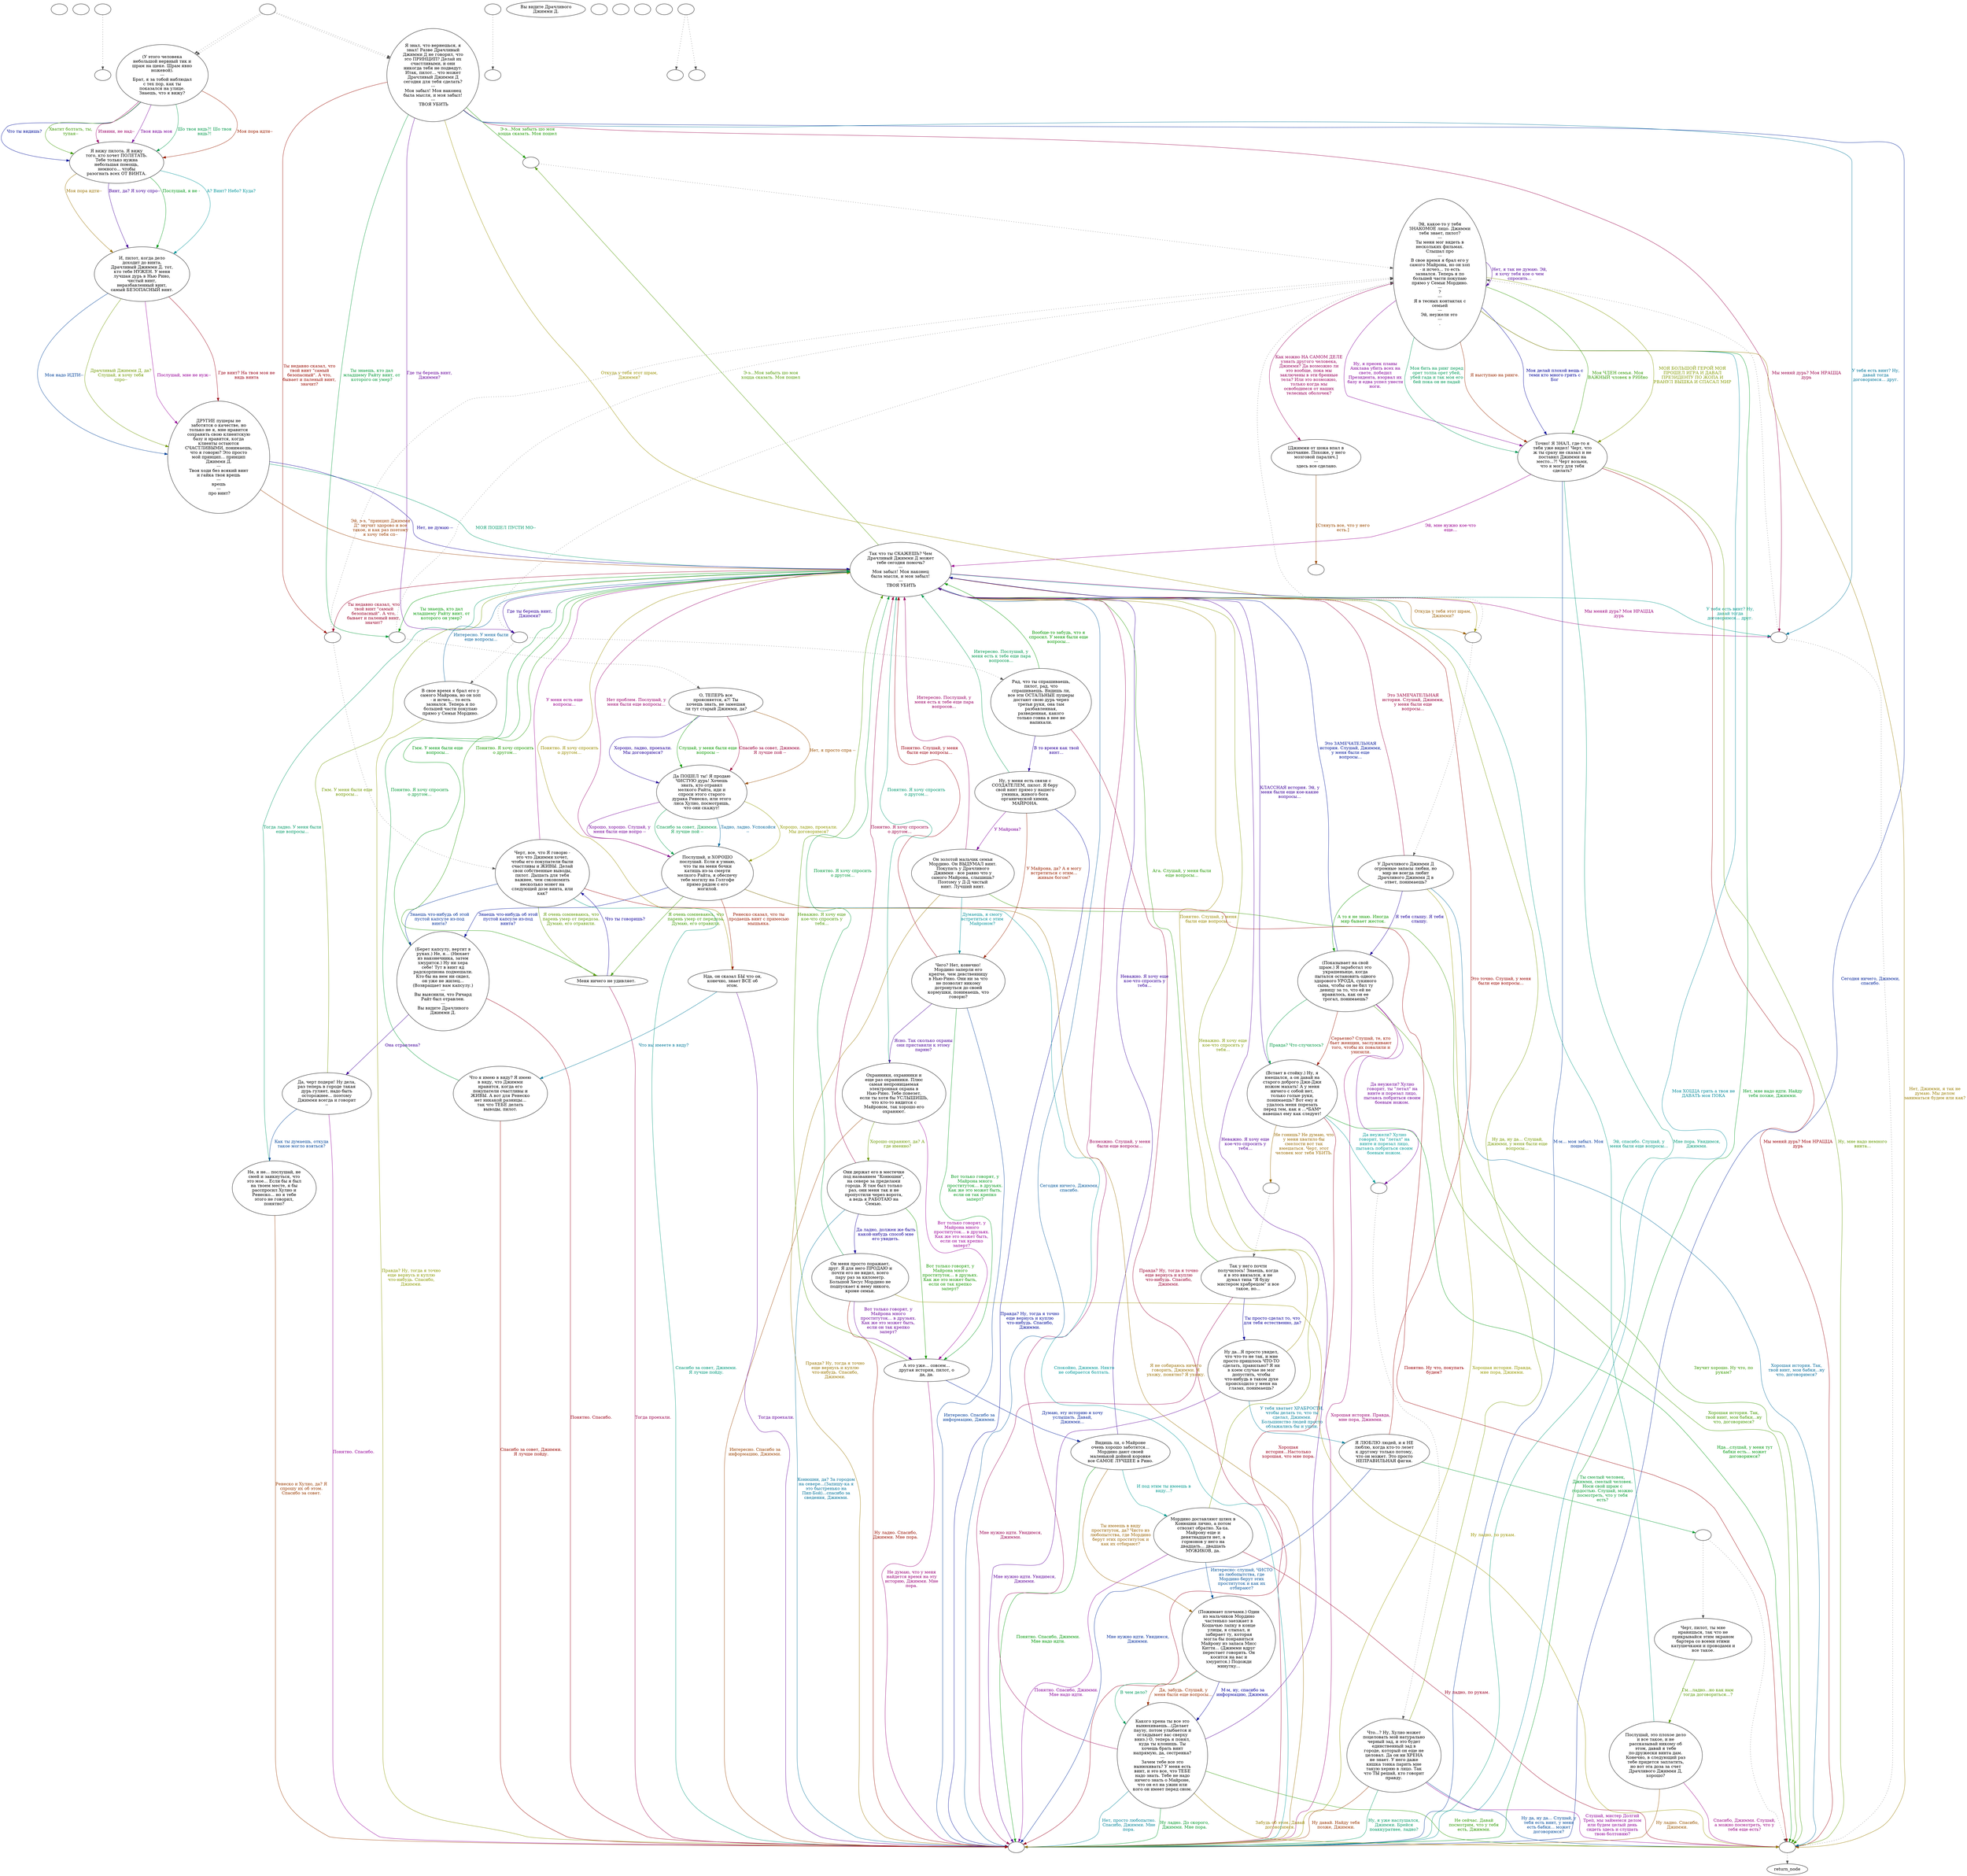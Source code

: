 digraph ncJimmyJ {
  "start" [style=filled       fillcolor="#FFFFFF"       color="#000000"]
  "start" [label=""]
  "critter_p_proc" [style=filled       fillcolor="#FFFFFF"       color="#000000"]
  "critter_p_proc" [label=""]
  "pickup_p_proc" [style=filled       fillcolor="#FFFFFF"       color="#000000"]
  "pickup_p_proc" -> "Node998" [style=dotted color="#555555"]
  "pickup_p_proc" [label=""]
  "talk_p_proc" [style=filled       fillcolor="#FFFFFF"       color="#000000"]
  "talk_p_proc" -> "Node007" [style=dotted color="#555555"]
  "talk_p_proc" -> "Node007" [style=dotted color="#555555"]
  "talk_p_proc" -> "Node003" [style=dotted color="#555555"]
  "talk_p_proc" -> "Node003" [style=dotted color="#555555"]
  "talk_p_proc" [label=""]
  "destroy_p_proc" [style=filled       fillcolor="#FFFFFF"       color="#000000"]
  "destroy_p_proc" [label=""]
  "look_at_p_proc" [style=filled       fillcolor="#FFFFFF"       color="#000000"]
  "look_at_p_proc" [label="Вы видите Драчливого\nДжимми Д."]
  "description_p_proc" [style=filled       fillcolor="#FFFFFF"       color="#000000"]
  "description_p_proc" [label=""]
  "use_skill_on_p_proc" [style=filled       fillcolor="#FFFFFF"       color="#000000"]
  "use_skill_on_p_proc" [label=""]
  "damage_p_proc" [style=filled       fillcolor="#FFFFFF"       color="#000000"]
  "damage_p_proc" [label=""]
  "map_enter_p_proc" [style=filled       fillcolor="#FFFFFF"       color="#000000"]
  "map_enter_p_proc" [label=""]
  "map_update_p_proc" [style=filled       fillcolor="#FFFFFF"       color="#000000"]
  "map_update_p_proc" -> "destroy_p_proc" [style=dotted color="#555555"]
  "map_update_p_proc" [label=""]
  "timed_event_p_proc" [style=filled       fillcolor="#FFFFFF"       color="#000000"]
  "timed_event_p_proc" -> "Node001" [style=dotted color="#555555"]
  "timed_event_p_proc" -> "Node002" [style=dotted color="#555555"]
  "timed_event_p_proc" [label=""]
  "Node998" [style=filled       fillcolor="#FFFFFF"       color="#000000"]
  "Node998" [label=""]
  "Node999" [style=filled       fillcolor="#FFFFFF"       color="#000000"]
  "Node999" [label=""]
  "Node984" [style=filled       fillcolor="#FFFFFF"       color="#000000"]
  "Node984" -> "return_node" [style=dotted color="#555555"]
  "Node984" [label=""]
  "Node001" [style=filled       fillcolor="#FFFFFF"       color="#000000"]
  "Node001" [label=""]
  "Node002" [style=filled       fillcolor="#FFFFFF"       color="#000000"]
  "Node002" [label=""]
  "Node003" [style=filled       fillcolor="#FFFFFF"       color="#000000"]
  "Node003" [label="(У этого человека\nнебольшой нервный тик и\nшрам на щеке. Шрам явно\nножевой).\n---\nБрат, я за тобой наблюдал\nс тех пор, как ты\nпоказался на улице.\nЗнаешь, что я вижу?"]
  "Node003" -> "Node004" [label="Твоя видь моя" color="#770099" fontcolor="#770099"]
  "Node003" -> "Node004" [label="Шо твоя видь?! Шо твоя\nвидь?!" color="#00994A" fontcolor="#00994A"]
  "Node003" -> "Node004" [label="Моя пора идти--" color="#991E00" fontcolor="#991E00"]
  "Node003" -> "Node004" [label="Что ты видишь?" color="#000F99" fontcolor="#000F99"]
  "Node003" -> "Node004" [label="Хватит болтать, ты,\nтупая--" color="#3B9900" fontcolor="#3B9900"]
  "Node003" -> "Node004" [label="Извини, не над--" color="#990068" fontcolor="#990068"]
  "Node004" [style=filled       fillcolor="#FFFFFF"       color="#000000"]
  "Node004" [label="Я вижу пилота. Я вижу\nтого, кто хочет ПОЛЕТАТЬ.\nТебе только нужна\nнебольшая помощь,\nнемного... чтобы\nразогнать всех ОТ ВИНТА."]
  "Node004" -> "Node005" [label="А? Винт? Небо? Куда?" color="#009599" fontcolor="#009599"]
  "Node004" -> "Node005" [label="Моя пора идти--" color="#997100" fontcolor="#997100"]
  "Node004" -> "Node005" [label="Винт, да? Я хочу спро--" color="#440099" fontcolor="#440099"]
  "Node004" -> "Node005" [label="Послушай, я не -" color="#009917" fontcolor="#009917"]
  "Node005" [style=filled       fillcolor="#FFFFFF"       color="#000000"]
  "Node005" [label="И, пилот, когда дело\nдоходит до винта,\nДрачливый Джимми Д. тот,\nкто тебе НУЖЕН. У меня\nлучшая дурь в Нью Рино,\nчистый винт,\nнеразбавленный винт,\nсамый БЕЗОПАСНЫЙ винт."]
  "Node005" -> "Node006" [label="Где винт? На твоя моя не\nвидь винта" color="#990015" fontcolor="#990015"]
  "Node005" -> "Node006" [label="Моя надо ИДТИ--" color="#004299" fontcolor="#004299"]
  "Node005" -> "Node006" [label="Драчливый Джимми Д, да?\nСлушай, я хочу тебя\nспро--" color="#6F9900" fontcolor="#6F9900"]
  "Node005" -> "Node006" [label="Послушай, мне не нуж--" color="#970099" fontcolor="#970099"]
  "Node006" [style=filled       fillcolor="#FFFFFF"       color="#000000"]
  "Node006" [label="ДРУГИЕ пушеры не\nзаботятся о качестве, но\nтолько не я, мне нравится\nсохранять свою клиентскую\nбазу и нравится, когда\nклиенты остаются\nСЧАСТЛИВЫМИ, понимаешь,\nчто я говорю? Это просто\nмой принцип... принцип\nДжимми Д.\n---\nТвоя ходи без всякий винт\nи гайка твоя врешь\n---\n врешь \n---\n про винт?"]
  "Node006" -> "Node008" [label="МОЯ ПОШЕЛ ПУСТИ МО--" color="#00996A" fontcolor="#00996A"]
  "Node006" -> "Node008" [label="Эй, э-э, \"принцип Джимми\nД\" звучит здорово и все\nтакое, и как раз поэтому\nя хочу тебя сп--" color="#993D00" fontcolor="#993D00"]
  "Node006" -> "Node008" [label="Нет, не думаю --" color="#110099" fontcolor="#110099"]
  "Node007" [style=filled       fillcolor="#FFFFFF"       color="#000000"]
  "Node007" [label="Я знал, что вернешься, я\nзнал! Разве Драчливый\nДжимми Д не говорил, что\nэто ПРИНЦИП? Делай их\nсчастливыми, и они\nникогда тебя не подведут.\nИтак, пилот... что может\nДрачливый Джимми Д\nсегодня для тебя сделать?\n---\nМоя забыл! Моя наконец\nбыла мысля, и моя забыл!\n---\n ТВОЯ УБИТЬ"]
  "Node007" -> "Node990" [label="Э-э...Моя забыть шо моя\nхоцца сказать. Моя пошел" color="#1C9900" fontcolor="#1C9900"]
  "Node007" -> "Node989" [label="Мы меняй дурь? Моя НРАЦЦА\nдурь" color="#990049" fontcolor="#990049"]
  "Node007" -> "Node989" [label="У тебя есть винт? Ну,\nдавай тогда\nдоговоримся... друг." color="#007599" fontcolor="#007599"]
  "Node007" -> "Node988" [label="Откуда у тебя этот шрам,\nДжимми?" color="#999000" fontcolor="#999000"]
  "Node007" -> "Node987" [label="Где ты берешь винт,\nДжимми?" color="#640099" fontcolor="#640099"]
  "Node007" -> "Node986" [label="Ты знаешь, кто дал\nмладшему Райту винт, от\nкоторого он умер?" color="#009937" fontcolor="#009937"]
  "Node007" -> "Node985" [label="Ты недавно сказал, что\nтвой винт \"самый\nбезопасный\". А что,\nбывает и паленый винт,\nзначит?" color="#990A00" fontcolor="#990A00"]
  "Node007" -> "Node999" [label="Сегодня ничего, Джимми,\nспасибо." color="#002299" fontcolor="#002299"]
  "Node008" [style=filled       fillcolor="#FFFFFF"       color="#000000"]
  "Node008" [label="Так что ты СКАЖЕШЬ? Чем\nДрачливый Джимми Д может\nтебе сегодня помочь?\n---\nМоя забыл! Моя наконец\nбыла мысля, и моя забыл!\n---\n ТВОЯ УБИТЬ"]
  "Node008" -> "Node990" [label="Э-э...Моя забыть шо моя\nхоцца сказать. Моя пошел" color="#4F9900" fontcolor="#4F9900"]
  "Node008" -> "Node989" [label="Мы меняй дурь? Моя НРАЦЦА\nдурь" color="#99007C" fontcolor="#99007C"]
  "Node008" -> "Node989" [label="У тебя есть винт? Ну,\nдавай тогда\nдоговоримся... друг." color="#00998A" fontcolor="#00998A"]
  "Node008" -> "Node988" [label="Откуда у тебя этот шрам,\nДжимми?" color="#995D00" fontcolor="#995D00"]
  "Node008" -> "Node987" [label="Где ты берешь винт,\nДжимми?" color="#300099" fontcolor="#300099"]
  "Node008" -> "Node986" [label="Ты знаешь, кто дал\nмладшему Райту винт, от\nкоторого он умер?" color="#009904" fontcolor="#009904"]
  "Node008" -> "Node985" [label="Ты недавно сказал, что\nтвой винт \"самый\nбезопасный\". А что,\nбывает и паленый винт,\nзначит?" color="#990029" fontcolor="#990029"]
  "Node008" -> "Node999" [label="Сегодня ничего, Джимми,\nспасибо." color="#005699" fontcolor="#005699"]
  "Node009" [style=filled       fillcolor="#FFFFFF"       color="#000000"]
  "Node009" [label="Эй, какое-то у тебя\nЗНАКОМОЕ лицо. Джимми\nтебя знает, пилот?\n---\nТы меня мог видеть в\nнескольких фильмах.\nСлышал про\n---\nВ свое время я брал его у\nсамого Майрона, но он хоп\n- и исчез... то есть\nзазнался. Теперь я по\nбольшей части покупаю\nпрямо у Семьи Мордино.\n---\n?\n---\nЯ в тесных контактах с\nсемьей\n---\nЭй, неужели это \n---\n."]
  "Node009" -> "Node010" [label="МОЯ БОЛЬШОЙ ГЕРОЙ МОЯ\nПРОШЕЛ ИГРА И ДАВАЛ\nПРЕЗИДЕНТУ ПО ЖОПА И\nРВАНУЛ ВЫШКА И СПАСАЛ МИР" color="#829900" fontcolor="#829900"]
  "Node009" -> "Node010" [label="Ну, я пресек планы\nАнклава убить всех на\nсвете, победил\nПрезидента, взорвал их\nбазу и едва успел унести\nноги." color="#830099" fontcolor="#830099"]
  "Node009" -> "Node010" [label="Моя бить на ринг перед\nорет толпа орет убей,\nубей гада и так моя его\nбей пока он не падай" color="#009957" fontcolor="#009957"]
  "Node009" -> "Node010" [label="Я выступаю на ринге." color="#992A00" fontcolor="#992A00"]
  "Node009" -> "Node010" [label="Моя делай плохой вещь с\nтеми кто много грить с\nБог" color="#000399" fontcolor="#000399"]
  "Node009" -> "Node010" [label="Моя ЧЛЕН семья. Моя\nВАЖНЫЙ чловек в РИИно" color="#2F9900" fontcolor="#2F9900"]
  "Node009" -> "Node011" [label="Как можно НА САМОМ ДЕЛЕ\nузнать другого человека,\nДжимми? Да возможно ли\nэто вообще, пока мы\nзаключены в эти бренные\nтела? Или это возможно,\nтолько когда мы\nосвободимся от наших\nтелесных оболочек?" color="#99005C" fontcolor="#99005C"]
  "Node009" -> "Node999" [label="Моя ХОЦЦА грить а твоя не\nДАВАТЬ моя ПОКА" color="#008999" fontcolor="#008999"]
  "Node009" -> "Node984" [label="Нет, Джимми, я так не\nдумаю. Мы делом\nзаниматься будем или как?" color="#997D00" fontcolor="#997D00"]
  "Node009" -> "Node009" [label="Нет, я так не думаю. Эй,\nя хочу тебя кое о чем\nспросить..." color="#500099" fontcolor="#500099"]
  "Node009" -> "Node999" [label="Нет, мне надо идти. Найду\nтебя позже, Джимми." color="#009923" fontcolor="#009923"]
  "Node010" [style=filled       fillcolor="#FFFFFF"       color="#000000"]
  "Node010" [label="Точно! Я ЗНАЛ, где-то я\nтебя уже видел! Черт, что\nж ты сразу не сказал и не\nпоставил Джимми на\nместо...?! Черт возьми,\nчто я могу для тебя\nсделать?"]
  "Node010" -> "Node984" [label="Мы меняй дурь? Моя НРАЦЦА\nдурь" color="#990009" fontcolor="#990009"]
  "Node010" -> "Node999" [label="М-м... моя забыл. Моя\nпошел." color="#003699" fontcolor="#003699"]
  "Node010" -> "Node984" [label="Ну, мне надо немного\nвинта..." color="#639900" fontcolor="#639900"]
  "Node010" -> "Node008" [label="Эй, мне нужно кое-что\nеще..." color="#99008F" fontcolor="#99008F"]
  "Node010" -> "Node999" [label="Мне пора. Увидимся,\nДжимми." color="#009976" fontcolor="#009976"]
  "Node011" [style=filled       fillcolor="#FFFFFF"       color="#000000"]
  "Node011" [label="[Джимми от шока впал в\nмолчание. Похоже, у него\nмозговой паралич.]\n---\n здесь все сделано."]
  "Node011" -> "Node983" [label="[Стянуть все, что у него\nесть.]" color="#994900" fontcolor="#994900"]
  "Node012" [style=filled       fillcolor="#FFFFFF"       color="#000000"]
  "Node012" [label="У Драчливого Джимми Д\nогромные запасы любви, но\nмир не всегда любит\nДрачливого Джимми Д в\nответ, понимаешь?"]
  "Node012" -> "Node013" [label="Я тебя слышу. Я тебя\nслышу." color="#1D0099" fontcolor="#1D0099"]
  "Node012" -> "Node013" [label="А то я не знаю. Иногда\nмир бывает жесток." color="#109900" fontcolor="#109900"]
  "Node012" -> "Node008" [label="Это ЗАМЕЧАТЕЛЬНАЯ\nистория. Слушай, Джимми,\nу меня были еще\nвопросы..." color="#99003C" fontcolor="#99003C"]
  "Node012" -> "Node984" [label="Хорошая история. Так,\nтвой винт, мои бабки...ну\nчто, договоримся?" color="#006999" fontcolor="#006999"]
  "Node012" -> "Node999" [label="Хорошая история. Правда,\nмне пора, Джимми." color="#969900" fontcolor="#969900"]
  "Node013" [style=filled       fillcolor="#FFFFFF"       color="#000000"]
  "Node013" [label="(Показывает на свой\nшрам.) Я заработал это\nукрашеньице, когда\nпытался остановить одного\nздорового УРОДА, сукиного\nсына, чтобы он не бил ту\nдевицу за то, что ей не\nнравилось, как он ее\nтрогал, понимаешь?"]
  "Node013" -> "Node981" [label="Да неужели? Хулио\nговорит, ты \"летал\" на\nвинте и порезал лицо,\nпытаясь побриться своим\nбоевым ножом." color="#700099" fontcolor="#700099"]
  "Node013" -> "Node014" [label="Правда? Что случилось?" color="#009943" fontcolor="#009943"]
  "Node013" -> "Node014" [label="Серьезно? Слушай, те, кто\nбьет женщин, заслуживают\nтого, чтобы их повалили и\nунизили." color="#991600" fontcolor="#991600"]
  "Node013" -> "Node008" [label="Это ЗАМЕЧАТЕЛЬНАЯ\nистория. Слушай, Джимми,\nу меня были еще\nвопросы..." color="#001699" fontcolor="#001699"]
  "Node013" -> "Node984" [label="Хорошая история. Так,\nтвой винт, мои бабки...ну\nчто, договоримся?" color="#439900" fontcolor="#439900"]
  "Node013" -> "Node999" [label="Хорошая история. Правда,\nмне пора, Джимми." color="#990070" fontcolor="#990070"]
  "Node014" [style=filled       fillcolor="#FFFFFF"       color="#000000"]
  "Node014" [label="(Встает в стойку.) Ну, я\nвмешался, а он давай на\nстарого доброго Джи-Джи\nножом махать! А у меня\nничего с собой нет,\nтолько голые руки,\nпонимаешь? Вот ему и\nудалось меня порезать\nперед тем, как я ...*БАМ*\nнавешал ему как следует!"]
  "Node014" -> "Node981" [label="Да неужели? Хулио\nговорит, ты \"летал\" на\nвинте и порезал лицо,\nпытаясь побриться своим\nбоевым ножом." color="#009996" fontcolor="#009996"]
  "Node014" -> "Node982" [label="Не гонишь? Не думаю, что\nу меня хватило бы\nсмелости вот так\nвмешаться. Черт, этот\nчеловек мог тебя УБИТЬ." color="#996900" fontcolor="#996900"]
  "Node014" -> "Node008" [label="КЛАССНАЯ история. Эй, у\nменя были еще кое-какие\nвопросы..." color="#3C0099" fontcolor="#3C0099"]
  "Node014" -> "Node984" [label="Нда...слушай, у меня тут\nбабки есть... может\nдоговоримся?" color="#009910" fontcolor="#009910"]
  "Node014" -> "Node999" [label="Хорошая\nистория...Настолько\nхорошая, что мне пора." color="#99001D" fontcolor="#99001D"]
  "Node015" [style=filled       fillcolor="#FFFFFF"       color="#000000"]
  "Node015" [label="Что...? Ну, Хулио может\nпоцеловать мой натурально\nчерный зад, и это будет\nединственный зад в\nгороде, который он еще не\nцеловал. Да он ни ХРЕНА\nне знает. У него даже\nкишка тонка парить мне\nтакую херню в лицо. Так\nчто ТЫ решай, кто говорит\nправду."]
  "Node015" -> "Node984" [label="Ну да, ну да... Слушай, у\nтебя есть винт, у меня\nесть бабки... может\nдоговоримся?" color="#004999" fontcolor="#004999"]
  "Node015" -> "Node008" [label="Ну да, ну да... Слушай,\nДжимми, у меня были еще\nвопросы..." color="#769900" fontcolor="#769900"]
  "Node015" -> "Node984" [label="Слушай, мистер Долгий\nТреп, мы займемся делом\nили будем целый день\nсидеть здесь и слушать\nтвою болтовню?" color="#8F0099" fontcolor="#8F0099"]
  "Node015" -> "Node999" [label="Ну, я уже наслушался,\nДжимми. Брейся\nпоаккуратнее, ладно?" color="#009963" fontcolor="#009963"]
  "Node015" -> "Node999" [label="Ну давай. Найду тебя\nпозже, Джимми." color="#993600" fontcolor="#993600"]
  "Node016" [style=filled       fillcolor="#FFFFFF"       color="#000000"]
  "Node016" [label="Так у него почти\nполучилось! Знаешь, когда\nя в это ввязался, я не\nдумал типа \"Я буду\nмистером храбрецом\" и все\nтакое, но..."]
  "Node016" -> "Node017" [label="Ты просто сделал то, что\nдля тебя естественно, да?" color="#090099" fontcolor="#090099"]
  "Node016" -> "Node008" [label="Ага. Слушай, у меня были\nеще вопросы..." color="#239900" fontcolor="#239900"]
  "Node016" -> "Node999" [label="Мне нужно идти. Увидимся,\nДжимми." color="#990050" fontcolor="#990050"]
  "Node017" [style=filled       fillcolor="#FFFFFF"       color="#000000"]
  "Node017" [label="Ну да...Я просто увидел,\nчто что-то не так, и мне\nпросто пришлось ЧТО-ТО\nсделать, правильно? Я ни\nв коем случае не мог\nдопустить, чтобы\nчто-нибудь в таком духе\nпроисходило у меня на\nглазах, понимаешь?"]
  "Node017" -> "Node018" [label="У тебя хватает ХРАБРОСТИ,\nчтобы делать то, что ты\nсделал, Джимми.\nБольшинство людей просто\nоблажались бы и ушли." color="#007D99" fontcolor="#007D99"]
  "Node017" -> "Node008" [label="Понятно. Слушай, у меня\nбыли еще вопросы..." color="#998900" fontcolor="#998900"]
  "Node017" -> "Node999" [label="Мне нужно идти. Увидимся,\nДжимми." color="#5C0099" fontcolor="#5C0099"]
  "Node018" [style=filled       fillcolor="#FFFFFF"       color="#000000"]
  "Node018" [label="Я ЛЮБЛЮ людей, и я НЕ\nлюблю, когда кто-то лезет\nк другому только потому,\nчто он может. Это просто\nНЕПРАВИЛЬНАЯ фигня."]
  "Node018" -> "Node980" [label="Ты смелый человек,\nДжимми, смелый человек.\nНоси свой шрам с\nгордостью. Слушай, можно\nпосмотреть, что у тебя\nесть?" color="#00992F" fontcolor="#00992F"]
  "Node018" -> "Node008" [label="Это точно. Слушай, у меня\nбыли еще вопросы..." color="#990300" fontcolor="#990300"]
  "Node018" -> "Node999" [label="Мне нужно идти. Увидимся,\nДжимми." color="#002A99" fontcolor="#002A99"]
  "Node019" [style=filled       fillcolor="#FFFFFF"       color="#000000"]
  "Node019" [label="Черт, пилот, ты мне\nнравишься, так что не\nприкрывайся этим экраном\nбартера со всеми этими\nкатушечками и проводами и\nвсе такое."]
  "Node019" -> "Node020" [label="Гм...ладно...но как нам\nтогда договориться...?" color="#569900" fontcolor="#569900"]
  "Node020" [style=filled       fillcolor="#FFFFFF"       color="#000000"]
  "Node020" [label="Послушай, это плохое дело\nи все такое, и не\nрассказывай никому об\nэтом, давай я тебе\nпо-дружески винта дам.\nКонечно, в следующий раз\nтебе придется заплатить,\nно вот эта доза за счет\nДрачливого Джимми Д,\nхорошо?"]
  "Node020" -> "Node984" [label="Спасибо, Джимми. Слушай,\nа можно посмотреть, что у\nтебя еще есть?" color="#990083" fontcolor="#990083"]
  "Node020" -> "Node008" [label="Эй, спасибо. Слушай, у\nменя были еще вопросы..." color="#009982" fontcolor="#009982"]
  "Node020" -> "Node999" [label="Ну ладно. Спасибо,\nДжимми." color="#995600" fontcolor="#995600"]
  "Node021" [style=filled       fillcolor="#FFFFFF"       color="#000000"]
  "Node021" [label="Рад, что ты спрашиваешь,\nпилот, рад, что\nспрашиваешь. Видишь ли,\nвсе эти ОСТАЛЬНЫЕ пушеры\nдостают свою дурь через\nтретьи руки, она там\nразбавленная,\nразведенная, какого\nтолько говна в нее не\nнапихали."]
  "Node021" -> "Node023" [label="В то время как твой\nвинт..." color="#290099" fontcolor="#290099"]
  "Node021" -> "Node008" [label="Вообще-то забудь, что я\nспросил. У меня были еще\nвопросы..." color="#049900" fontcolor="#049900"]
  "Node021" -> "Node999" [label="Правда? Ну, тогда я точно\nеще вернусь и куплю\nчто-нибудь. Спасибо,\nДжимми." color="#990030" fontcolor="#990030"]
  "Node022" [style=filled       fillcolor="#FFFFFF"       color="#000000"]
  "Node022" [label="В свое время я брал его у\nсамого Майрона, но он хоп\n- и исчез... то есть\nзазнался. Теперь я по\nбольшей части покупаю\nпрямо у Семьи Мордино."]
  "Node022" -> "Node008" [label="Интересно. У меня были\nеще вопросы..." color="#005D99" fontcolor="#005D99"]
  "Node022" -> "Node999" [label="Правда? Ну, тогда я точно\nеще вернусь и куплю\nчто-нибудь. Спасибо,\nДжимми." color="#8A9900" fontcolor="#8A9900"]
  "Node023" [style=filled       fillcolor="#FFFFFF"       color="#000000"]
  "Node023" [label="Ну, у меня есть связи с\nСОЗДАТЕЛЕМ, пилот. Я беру\nсвой винт прямо у нашего\nумника, живого бога\nорганической химии,\nМАЙРОНА."]
  "Node023" -> "Node024" [label="У Майрона?" color="#7C0099" fontcolor="#7C0099"]
  "Node023" -> "Node008" [label="Интересно. Послушай, у\nменя есть к тебе еще пара\nвопросов..." color="#00994F" fontcolor="#00994F"]
  "Node023" -> "Node025" [label="У Майрона, да? А я могу\nвстретиться с этим...\nживым богом?" color="#992200" fontcolor="#992200"]
  "Node023" -> "Node999" [label="Правда? Ну, тогда я точно\nеще вернусь и куплю\nчто-нибудь. Спасибо,\nДжимми." color="#000A99" fontcolor="#000A99"]
  "Node024" [style=filled       fillcolor="#FFFFFF"       color="#000000"]
  "Node024" [label="Он золотой мальчик семьи\nМордино. Он ВЫДУМАЛ винт.\nПокупать у Драчливого\nДжимми - все равно что у\nсамого Майрона, слышишь?\nПоэтому у Д-Д чистый\nвинт. Лучший винт."]
  "Node024" -> "Node984" [label="Звучит хорошо. Ну что, по\nрукам?" color="#379900" fontcolor="#379900"]
  "Node024" -> "Node008" [label="Интересно. Послушай, у\nменя есть к тебе еще пара\nвопросов..." color="#990064" fontcolor="#990064"]
  "Node024" -> "Node025" [label="Думаешь, я смогу\nвстретиться с этим\nМайроном?" color="#009099" fontcolor="#009099"]
  "Node024" -> "Node999" [label="Правда? Ну, тогда я точно\nеще вернусь и куплю\nчто-нибудь. Спасибо,\nДжимми." color="#997500" fontcolor="#997500"]
  "Node025" [style=filled       fillcolor="#FFFFFF"       color="#000000"]
  "Node025" [label="Чего? Нет, конечно!\nМордино заперли его\nкрепче, чем девственницу\nв Нью-Рино. Они ни за что\nне позволят никому\nдотронуться до своей\nкормушки, понимаешь, что\nговорю?"]
  "Node025" -> "Node026" [label="Ясно. Так сколько охраны\nони приставили к этому\nпарню?" color="#490099" fontcolor="#490099"]
  "Node025" -> "Node029" [label="Вот только говорят, у\nМайрона много\nпроституток... в друзьях.\nКак же это может быть,\nесли он так крепко\nзаперт?" color="#00991C" fontcolor="#00991C"]
  "Node025" -> "Node008" [label="Понятно. Слушай, у меня\nбыли еще вопросы..." color="#990011" fontcolor="#990011"]
  "Node025" -> "Node999" [label="Интересно. Спасибо за\nинформацию, Джимми." color="#003D99" fontcolor="#003D99"]
  "Node026" [style=filled       fillcolor="#FFFFFF"       color="#000000"]
  "Node026" [label="Охранники, охранники и\nеще раз охранники. Плюс\nсамая непроницаемая\nэлектронная охрана в\nНью-Рино. Тебе повезет,\nесли ты хотя бы УСЛЫШИШЬ,\nчто кто-то видится с\nМайроном, так хорошо его\nохраняют."]
  "Node026" -> "Node027" [label="Хорошо охраняют, да? А\nгде именно?" color="#6A9900" fontcolor="#6A9900"]
  "Node026" -> "Node029" [label="Вот только говорят, у\nМайрона много\nпроституток... в друзьях.\nКак же это может быть,\nесли он так крепко\nзаперт?" color="#990097" fontcolor="#990097"]
  "Node026" -> "Node008" [label="Понятно. Я хочу спросить\nо другом..." color="#00996F" fontcolor="#00996F"]
  "Node026" -> "Node999" [label="Интересно. Спасибо за\nинформацию, Джимми." color="#994200" fontcolor="#994200"]
  "Node027" [style=filled       fillcolor="#FFFFFF"       color="#000000"]
  "Node027" [label="Они держат его в местечке\nпод названием \"Конюшни\",\nна севере за пределами\nгорода. Я там был только\nраз, они меня так и не\nпропустили через ворота,\nа ведь я РАБОТАЮ на\nСемью."]
  "Node027" -> "Node028" [label="Да ладно, должен же быть\nкакой-нибудь способ мне\nего увидеть." color="#150099" fontcolor="#150099"]
  "Node027" -> "Node029" [label="Вот только говорят, у\nМайрона много\nпроституток... в друзьях.\nКак же это может быть,\nесли он так крепко\nзаперт?" color="#179900" fontcolor="#179900"]
  "Node027" -> "Node008" [label="Понятно. Я хочу спросить\nо другом..." color="#990044" fontcolor="#990044"]
  "Node027" -> "Node999" [label="Конюшни, да? За городом\nна севере...(Запишу-ка я\nэто быстренько на\nПип-Бой)...спасибо за\nсведения, Джимми." color="#007199" fontcolor="#007199"]
  "Node028" [style=filled       fillcolor="#FFFFFF"       color="#000000"]
  "Node028" [label="Он меня просто поражает,\nдруг. Я для него ПРОДАЮ и\nпочти его не видел, всего\nпару раз за километр.\nБольшой Хесус Мордино не\nподпускает к нему никого,\nкроме семьи."]
  "Node028" -> "Node984" [label="Ну ладно, по рукам." color="#999500" fontcolor="#999500"]
  "Node028" -> "Node029" [label="Вот только говорят, у\nМайрона много\nпроституток... в друзьях.\nКак же это может быть,\nесли он так крепко\nзаперт?" color="#680099" fontcolor="#680099"]
  "Node028" -> "Node008" [label="Понятно. Я хочу спросить\nо другом..." color="#00993C" fontcolor="#00993C"]
  "Node028" -> "Node999" [label="Ну ладно. Спасибо,\nДжимми. Мне пора." color="#990F00" fontcolor="#990F00"]
  "Node029" [style=filled       fillcolor="#FFFFFF"       color="#000000"]
  "Node029" [label="А это уже... совсем...\nдругая история, пилот, о\nда, да."]
  "Node029" -> "Node030" [label="Думаю, эту историю я хочу\nуслышать. Давай,\nДжимми..." color="#001E99" fontcolor="#001E99"]
  "Node029" -> "Node008" [label="Неважно. Я хочу еще\nкое-что спросить у\nтебя..." color="#4A9900" fontcolor="#4A9900"]
  "Node029" -> "Node999" [label="Не думаю, что у меня\nнайдется время на эту\nисторию, Джимми. Мне\nпора." color="#990077" fontcolor="#990077"]
  "Node030" [style=filled       fillcolor="#FFFFFF"       color="#000000"]
  "Node030" [label="Видишь ли, о Майроне\nочень хорошо заботятся...\nМордино дают своей\nмаленькой дойной коровке\nвсе САМОЕ ЛУЧШЕЕ в Рино."]
  "Node030" -> "Node031" [label="И под этим ты имеешь в\nвиду...?" color="#00998E" fontcolor="#00998E"]
  "Node030" -> "Node032" [label="Ты имеешь в виду\nпроституток, да? Чисто из\nлюбопытства, где Мордино\nберут этих проституток и\nкак их отбирают?" color="#996200" fontcolor="#996200"]
  "Node030" -> "Node008" [label="Неважно. Я хочу еще\nкое-что спросить у\nтебя..." color="#350099" fontcolor="#350099"]
  "Node030" -> "Node999" [label="Понятно. Спасибо, Джимми.\nМне надо идти." color="#009908" fontcolor="#009908"]
  "Node031" [style=filled       fillcolor="#FFFFFF"       color="#000000"]
  "Node031" [label="Мордино доставляют шлюх в\nКонюшни лично, а потом\nотвозят обратно. Ха-ха.\nМайрону еще и\nдевятнадцати нет, а\nгормонов у него на\nдвадцать... двадцать\nМУЖИКОВ, да."]
  "Node031" -> "Node984" [label="Ну ладно, по рукам." color="#990024" fontcolor="#990024"]
  "Node031" -> "Node032" [label="Интересно: слушай, ЧИСТО\nиз любопытства, где\nМордино берут этих\nпроституток и как их\nотбирают?" color="#005199" fontcolor="#005199"]
  "Node031" -> "Node008" [label="Неважно. Я хочу еще\nкое-что спросить у\nтебя..." color="#7E9900" fontcolor="#7E9900"]
  "Node031" -> "Node999" [label="Понятно. Спасибо, Джимми.\nМне надо идти." color="#880099" fontcolor="#880099"]
  "Node032" [style=filled       fillcolor="#FFFFFF"       color="#000000"]
  "Node032" [label="(Пожимает плечами.) Один\nиз мальчиков Мордино\nчастенько заезжает в\nКошачью лапку в конце\nулицы, я слыхал, и\nзабирает ту, которая\nмогла бы понравиться\nМайрону из запаса Мисс\nКитти... (Джимми вдруг\nперестает говорить. Он\nкосится на вас и\nхмурится.) Подожди\nминутку..."]
  "Node032" -> "Node033" [label="В чем дело?" color="#00995B" fontcolor="#00995B"]
  "Node032" -> "Node033" [label="Да, забудь. Слушай, у\nменя были еще вопросы..." color="#992E00" fontcolor="#992E00"]
  "Node032" -> "Node033" [label="М-м, ну, спасибо за\nинформацию, Джимми." color="#020099" fontcolor="#020099"]
  "Node033" [style=filled       fillcolor="#FFFFFF"       color="#000000"]
  "Node033" [label="Какого хрена ты все это\nвынюхиваешь...(Делает\nпаузу, потом улыбается и\nоглядывает вас сверху\nвниз.) О, теперь я понял,\nкуда ты клонишь. Ты\nхочешь брать винт\nнапрямую, да, сестренка?\n---\nЗачем тебе все это\nвынюхивать? У меня есть\nвинт, и это все, что ТЕБЕ\nнадо знать. Тебе не надо\nничего знать о Майроне,\nчто он ел на ужин или\nкого он имеет перед сном."]
  "Node033" -> "Node984" [label="Не сейчас. Давай\nпосмотрим, что у тебя\nесть, Джимми." color="#2B9900" fontcolor="#2B9900"]
  "Node033" -> "Node008" [label="Возможно. Слушай, у меня\nбыли еще вопросы..." color="#990057" fontcolor="#990057"]
  "Node033" -> "Node999" [label="Нет, просто любопытно.\nСпасибо, Джимми. Мне\nпора." color="#008499" fontcolor="#008499"]
  "Node033" -> "Node984" [label="Забудь об этом. Давай\nдоговоримся." color="#998100" fontcolor="#998100"]
  "Node033" -> "Node008" [label="Неважно. Я хочу еще\nкое-что спросить у\nтебя..." color="#550099" fontcolor="#550099"]
  "Node033" -> "Node999" [label="Ну ладно. До скорого,\nДжимми. Мне пора." color="#009928" fontcolor="#009928"]
  "Node036" [style=filled       fillcolor="#FFFFFF"       color="#000000"]
  "Node036" [label="Черт, все, что Я говорю -\nэто что Джимми хочет,\nчтобы его покупатели были\nсчастливы и ЖИВЫ. Делай\nсвои собственные выводы,\nпилот. Дышать для тебя\nважнее, чем сэкономить\nнесколько монет на\nследующей дозе винта, или\nкак?"]
  "Node036" -> "Node984" [label="Понятно. Ну что, покупать\nбудем?" color="#990005" fontcolor="#990005"]
  "Node036" -> "Node040" [label="Знаешь что-нибудь об этой\nпустой капсуле из-под\nвинта?" color="#003199" fontcolor="#003199"]
  "Node036" -> "Node043" [label="Я очень сомневаюсь, что\nпарень умер от передоза.\nДумаю, его отравили." color="#5E9900" fontcolor="#5E9900"]
  "Node036" -> "Node008" [label="У меня есть еще\nвопросы..." color="#99008B" fontcolor="#99008B"]
  "Node036" -> "Node999" [label="Спасибо за совет, Джимми.\nЯ лучше пойду." color="#00997B" fontcolor="#00997B"]
  "Node037" [style=filled       fillcolor="#FFFFFF"       color="#000000"]
  "Node037" [label="О, ТЕПЕРЬ все\nпроясняется, а?! Ты\nхочешь знать, не замешан\nли тут старый Джимми, да?"]
  "Node037" -> "Node038" [label="Нет, я просто спра --" color="#994E00" fontcolor="#994E00"]
  "Node037" -> "Node038" [label="Хорошо, ладно, проехали.\nМы договоримся?" color="#210099" fontcolor="#210099"]
  "Node037" -> "Node038" [label="Слушай, у меня были еще\nвопросы --" color="#0B9900" fontcolor="#0B9900"]
  "Node037" -> "Node038" [label="Спасибо за совет, Джимми.\nЯ лучше пой --" color="#990038" fontcolor="#990038"]
  "Node038" [style=filled       fillcolor="#FFFFFF"       color="#000000"]
  "Node038" [label="Да ПОШЕЛ ты! Я продаю\nЧИСТУЮ дурь! Хочешь\nзнать, кто отравил\nмелкого Райта, иди и\nспроси этого старого\nдурака Ренеско, или этого\nлиса Хулио, посмотришь,\nчто они скажут!"]
  "Node038" -> "Node039" [label="Ладно, ладно. Успокойся\n--" color="#006499" fontcolor="#006499"]
  "Node038" -> "Node039" [label="Хорошо, ладно, проехали.\nМы договоримся?" color="#919900" fontcolor="#919900"]
  "Node038" -> "Node039" [label="Хорошо, хорошо. Слушай, у\nменя были еще вопро --" color="#740099" fontcolor="#740099"]
  "Node038" -> "Node039" [label="Спасибо за совет, Джимми.\nЯ лучше пой --" color="#009948" fontcolor="#009948"]
  "Node039" [style=filled       fillcolor="#FFFFFF"       color="#000000"]
  "Node039" [label="Послушай, и ХОРОШО\nпослушай. Если я узнаю,\nчто ты на меня бочки\nкатишь из-за смерти\nмелкого Райта, я обеспечу\nтебе могилу на Голгофе\nпрямо рядом с его\nмогилой."]
  "Node039" -> "Node044" [label="Ренеско сказал, что ты\nпродаешь винт с примесью\nмышьяка." color="#991B00" fontcolor="#991B00"]
  "Node039" -> "Node040" [label="Знаешь что-нибудь об этой\nпустой капсуле из-под\nвинта?" color="#001299" fontcolor="#001299"]
  "Node039" -> "Node043" [label="Я очень сомневаюсь, что\nпарень умер от передоза.\nДумаю, его отравили." color="#3E9900" fontcolor="#3E9900"]
  "Node039" -> "Node008" [label="Нет проблем. Послушай, у\nменя были еще вопросы..." color="#99006B" fontcolor="#99006B"]
  "Node039" -> "Node999" [label="Спокойно, Джимми. Никто\nне собирается болтать." color="#009899" fontcolor="#009899"]
  "Node039" -> "Node999" [label="Я не собираюсь ничего\nговорить, Джимми. Я\nухожу, понятно? Я ухожу." color="#996E00" fontcolor="#996E00"]
  "Node040" [style=filled       fillcolor="#FFFFFF"       color="#000000"]
  "Node040" [label="(Берет капсулу, вертит в\nруках.) Не, я... (Нюхает\nиз наконечника, затем\nхмурится.) Ну ни хера\nсебе! Тут в винт яд\nрадскорпиона подмешали.\nКто бы на нем ни сидел,\nон уже не жилец...\n(Возвращает вам капсулу.)\n---\nВы выяснили, что Ричард\nРайт был отравлен.\n---\nВы видите Драчливого\nДжимми Д."]
  "Node040" -> "Node041" [label="Она отравлена?" color="#410099" fontcolor="#410099"]
  "Node040" -> "Node008" [label="Гмм. У меня были еще\nвопросы..." color="#009914" fontcolor="#009914"]
  "Node040" -> "Node999" [label="Понятно. Спасибо." color="#990018" fontcolor="#990018"]
  "Node041" [style=filled       fillcolor="#FFFFFF"       color="#000000"]
  "Node041" [label="Да, черт подери! Ну дела,\nраз теперь в городе такая\nдурь гуляет, надо быть\nосторожнее... поэтому\nДжимми всегда и говорит\n--"]
  "Node041" -> "Node042" [label="Как ты думаешь, откуда\nтакое могло взяться?" color="#004599" fontcolor="#004599"]
  "Node041" -> "Node008" [label="Гмм. У меня были еще\nвопросы..." color="#719900" fontcolor="#719900"]
  "Node041" -> "Node999" [label="Понятно. Спасибо." color="#940099" fontcolor="#940099"]
  "Node042" [style=filled       fillcolor="#FFFFFF"       color="#000000"]
  "Node042" [label="Не, я не... послушай, не\nсмей и заикнуться, что\nэто мое... Если бы я был\nна твоем месте, я бы\nрасспросил Хулио и\nРенеско... но я тебе\nэтого не говорил,\nпонятно?"]
  "Node042" -> "Node008" [label="Тогда ладно. У меня были\nеще вопросы..." color="#009967" fontcolor="#009967"]
  "Node042" -> "Node999" [label="Ренеско и Хулио, да? Я\nспрошу их об этом.\nСпасибо за совет." color="#993B00" fontcolor="#993B00"]
  "Node043" [style=filled       fillcolor="#FFFFFF"       color="#000000"]
  "Node043" [label="Меня ничего не удивляет."]
  "Node043" -> "Node036" [label="Что ты говоришь?" color="#0E0099" fontcolor="#0E0099"]
  "Node043" -> "Node008" [label="Понятно. Я хочу спросить\nо другом..." color="#1F9900" fontcolor="#1F9900"]
  "Node043" -> "Node999" [label="Тогда проехали." color="#99004B" fontcolor="#99004B"]
  "Node044" [style=filled       fillcolor="#FFFFFF"       color="#000000"]
  "Node044" [label="Нда, он сказал БЫ что он,\nконечно, знает ВСЕ об\nэтом."]
  "Node044" -> "Node045" [label="Что вы имеете в виду?" color="#007899" fontcolor="#007899"]
  "Node044" -> "Node008" [label="Понятно. Я хочу спросить\nо другом..." color="#998D00" fontcolor="#998D00"]
  "Node044" -> "Node999" [label="Тогда проехали." color="#610099" fontcolor="#610099"]
  "Node045" [style=filled       fillcolor="#FFFFFF"       color="#000000"]
  "Node045" [label="Что я имею в виду? Я имею\nв виду, что Джимми\nнравится, когда его\nпокупатели счастливы и\nЖИВЫ. А вот для Ренеско\nнет никакой разницы...\nтак что ТЕБЕ делать\nвыводы, пилот."]
  "Node045" -> "Node008" [label="Понятно. Я хочу спросить\nо другом..." color="#009934" fontcolor="#009934"]
  "Node045" -> "Node999" [label="Спасибо за совет, Джимми.\nЯ лучше пойду." color="#990700" fontcolor="#990700"]
  "Node990" [style=filled       fillcolor="#FFFFFF"       color="#000000"]
  "Node990" -> "Node009" [style=dotted color="#555555"]
  "Node990" [label=""]
  "Node989" [style=filled       fillcolor="#FFFFFF"       color="#000000"]
  "Node989" -> "Node009" [style=dotted color="#555555"]
  "Node989" -> "Node984" [style=dotted color="#555555"]
  "Node989" [label=""]
  "Node988" [style=filled       fillcolor="#FFFFFF"       color="#000000"]
  "Node988" -> "Node009" [style=dotted color="#555555"]
  "Node988" -> "Node012" [style=dotted color="#555555"]
  "Node988" [label=""]
  "Node987" [style=filled       fillcolor="#FFFFFF"       color="#000000"]
  "Node987" -> "Node009" [style=dotted color="#555555"]
  "Node987" -> "Node022" [style=dotted color="#555555"]
  "Node987" -> "Node021" [style=dotted color="#555555"]
  "Node987" [label=""]
  "Node986" [style=filled       fillcolor="#FFFFFF"       color="#000000"]
  "Node986" -> "Node009" [style=dotted color="#555555"]
  "Node986" -> "Node037" [style=dotted color="#555555"]
  "Node986" [label=""]
  "Node985" [style=filled       fillcolor="#FFFFFF"       color="#000000"]
  "Node985" -> "Node009" [style=dotted color="#555555"]
  "Node985" -> "Node036" [style=dotted color="#555555"]
  "Node985" [label=""]
  "Node983" [style=filled       fillcolor="#FFFFFF"       color="#000000"]
  "Node983" [label=""]
  "Node982" [style=filled       fillcolor="#FFFFFF"       color="#000000"]
  "Node982" -> "Node016" [style=dotted color="#555555"]
  "Node982" [label=""]
  "Node981" [style=filled       fillcolor="#FFFFFF"       color="#000000"]
  "Node981" -> "Node015" [style=dotted color="#555555"]
  "Node981" [label=""]
  "Node980" [style=filled       fillcolor="#FFFFFF"       color="#000000"]
  "Node980" -> "Node984" [style=dotted color="#555555"]
  "Node980" -> "Node019" [style=dotted color="#555555"]
  "Node980" [label=""]
}